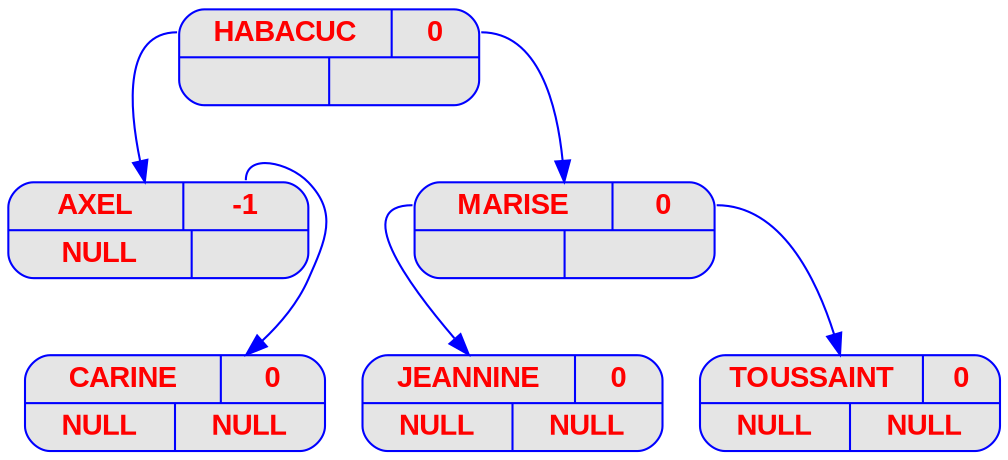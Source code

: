 digraph displayAVL {
	node [
		fontname  = "Arial bold" 
		fontsize  = "14"
		fontcolor = "red"
		style     = "rounded, filled"
		shape     = "record"
		fillcolor = "grey90"
		color     = "blue"
		width     = "2"
	]

	edge [
		color     = "blue"
	]

	HABACUC [label = "{{<g> HABACUC | <d> 0 } | { <g> | <d>}}"];
	HABACUC:g -> AXEL;
	AXEL [label = "{{<g> AXEL | <d> -1 } | { <g> | <d>}}"];
	AXEL [label = "{{<g> AXEL | <d> -1 }| { <g> NULL | <d> }}"];
	AXEL:d -> CARINE;
	CARINE [label = "{{<g> CARINE | <d> 0 } | { <g> | <d>}}"];
	CARINE [label = "{{<g> CARINE | <d> 0 }| { <g> NULL | <d> NULL}}"];
	HABACUC:d -> MARISE;
	MARISE [label = "{{<g> MARISE | <d> 0 } | { <g> | <d>}}"];
	MARISE:g -> JEANNINE;
	JEANNINE [label = "{{<g> JEANNINE | <d> 0 } | { <g> | <d>}}"];
	JEANNINE [label = "{{<g> JEANNINE | <d> 0 }| { <g> NULL | <d> NULL}}"];
	MARISE:d -> TOUSSAINT;
	TOUSSAINT [label = "{{<g> TOUSSAINT | <d> 0 } | { <g> | <d>}}"];
	TOUSSAINT [label = "{{<g> TOUSSAINT | <d> 0 }| { <g> NULL | <d> NULL}}"];
}
